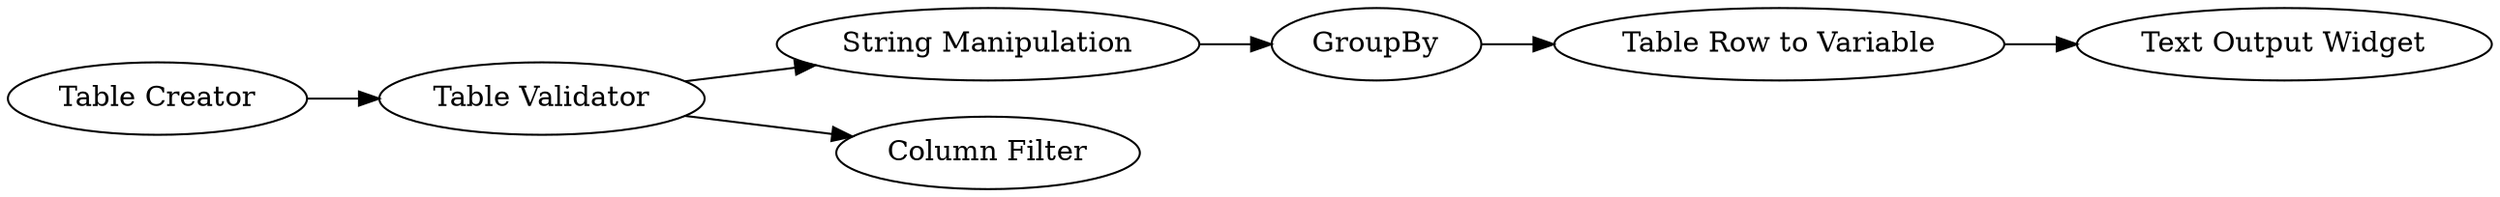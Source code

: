 digraph {
	7 -> 8
	5 -> 6
	2 -> 5
	6 -> 7
	2 -> 4
	9 -> 2
	5 [label="String Manipulation"]
	7 [label="Table Row to Variable"]
	9 [label="Table Creator"]
	4 [label="Column Filter"]
	6 [label=GroupBy]
	8 [label="Text Output Widget"]
	2 [label="Table Validator"]
	rankdir=LR
}
